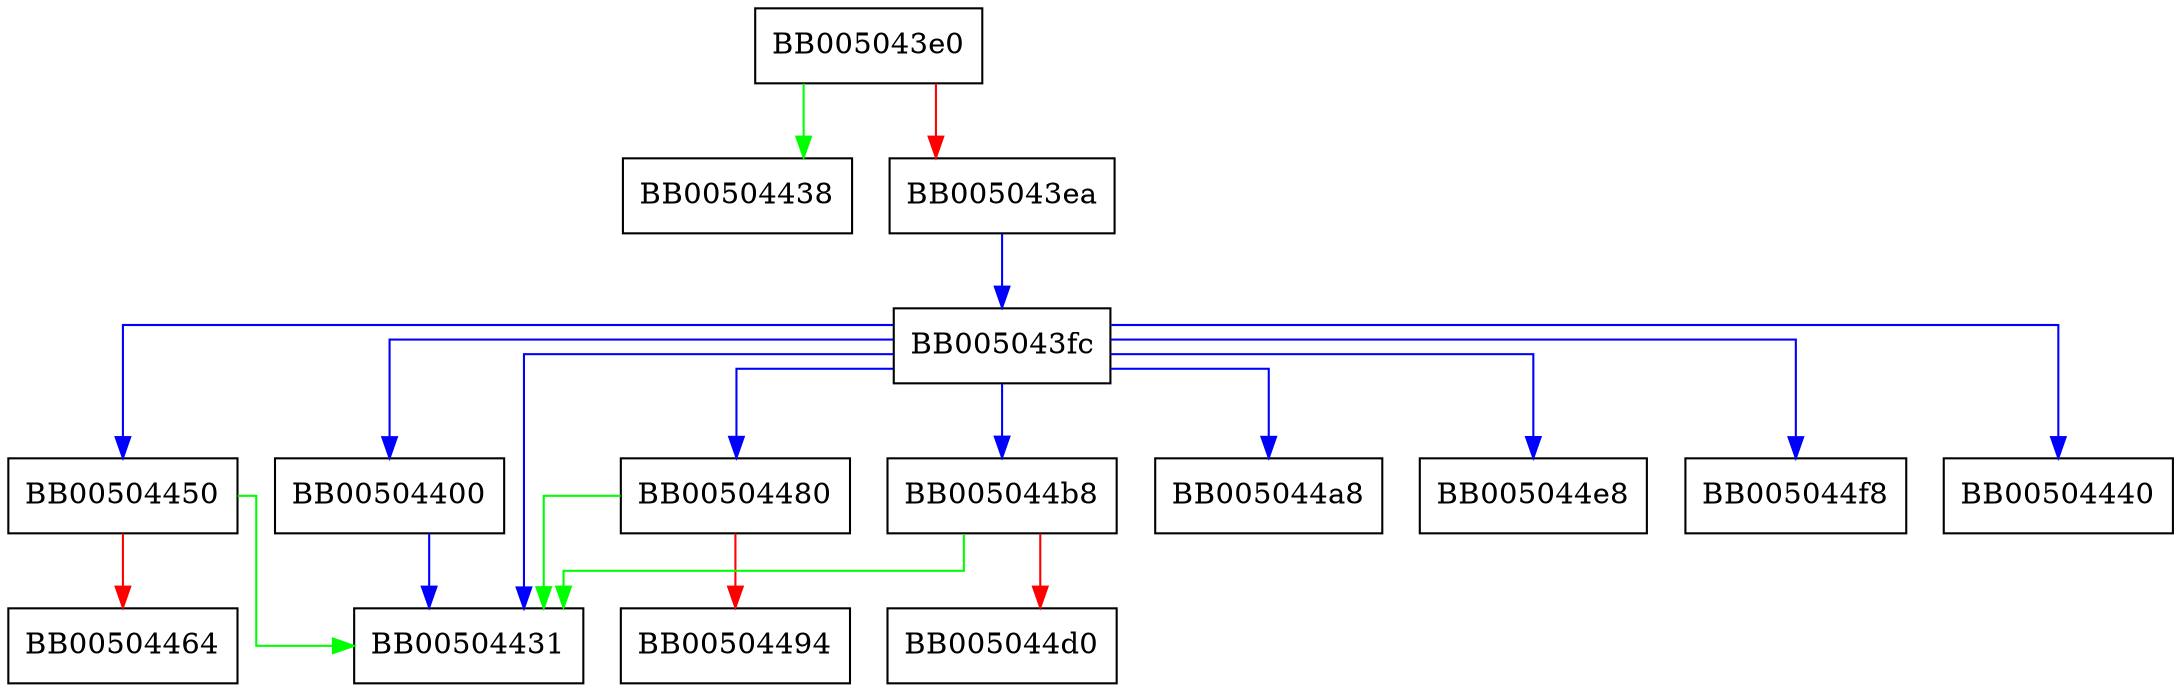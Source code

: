 digraph on_regen_notify {
  node [shape="box"];
  graph [splines=ortho];
  BB005043e0 -> BB00504438 [color="green"];
  BB005043e0 -> BB005043ea [color="red"];
  BB005043ea -> BB005043fc [color="blue"];
  BB005043fc -> BB00504400 [color="blue"];
  BB005043fc -> BB00504450 [color="blue"];
  BB005043fc -> BB00504480 [color="blue"];
  BB005043fc -> BB00504431 [color="blue"];
  BB005043fc -> BB005044a8 [color="blue"];
  BB005043fc -> BB005044b8 [color="blue"];
  BB005043fc -> BB005044e8 [color="blue"];
  BB005043fc -> BB005044f8 [color="blue"];
  BB005043fc -> BB00504440 [color="blue"];
  BB00504400 -> BB00504431 [color="blue"];
  BB00504450 -> BB00504431 [color="green"];
  BB00504450 -> BB00504464 [color="red"];
  BB00504480 -> BB00504431 [color="green"];
  BB00504480 -> BB00504494 [color="red"];
  BB005044b8 -> BB00504431 [color="green"];
  BB005044b8 -> BB005044d0 [color="red"];
}